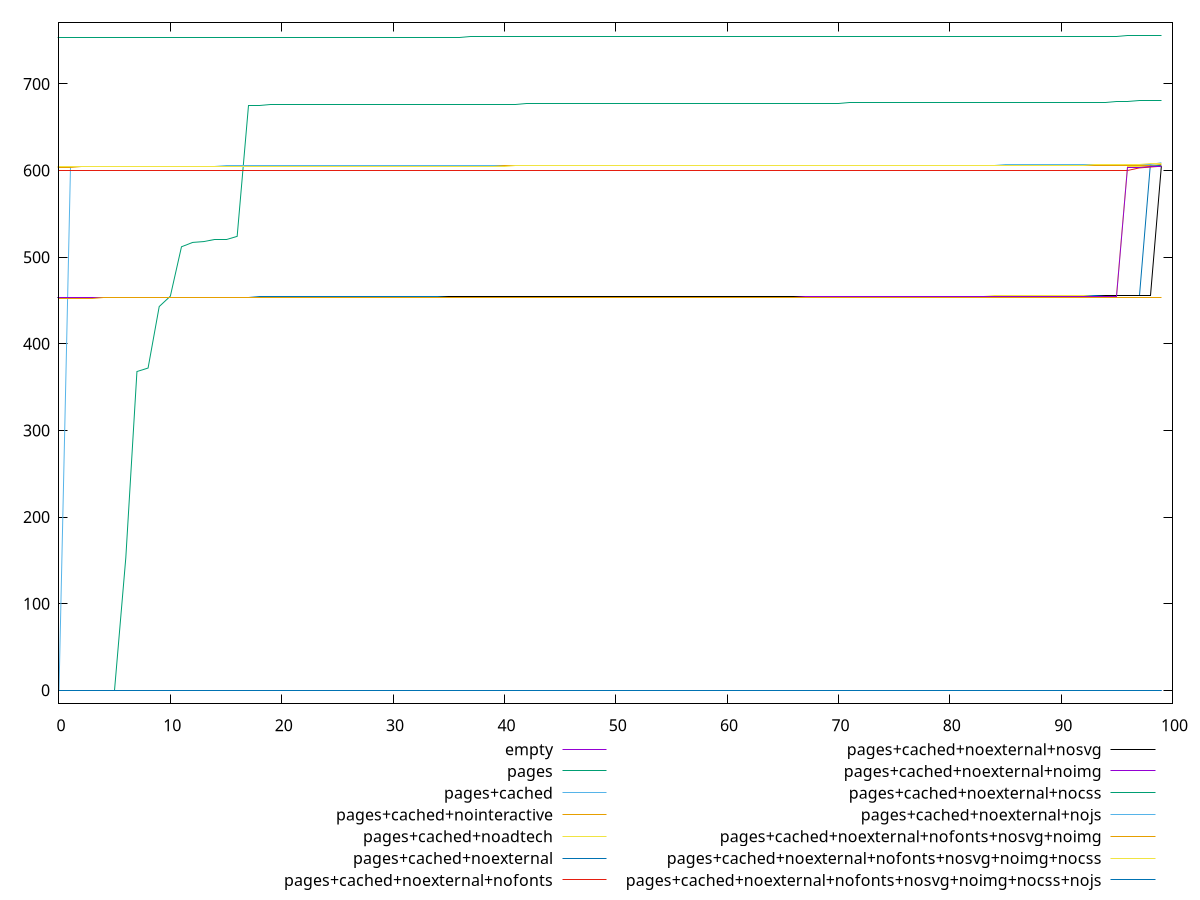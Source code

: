 reset
set terminal svg size 640, 620 enhanced background rgb 'white'
set output "report_00007_2020-12-11T15:55:29.892Z/uses-rel-preload/comparison/sorted/all_raw.svg"

$empty <<EOF
0 0
1 0
2 0
3 0
4 0
5 0
6 0
7 0
8 0
9 0
10 0
11 0
12 0
13 0
14 0
15 0
16 0
17 0
18 0
19 0
20 0
21 0
22 0
23 0
24 0
25 0
26 0
27 0
28 0
29 0
30 0
31 0
32 0
33 0
34 0
35 0
36 0
37 0
38 0
39 0
40 0
41 0
42 0
43 0
44 0
45 0
46 0
47 0
48 0
49 0
50 0
51 0
52 0
53 0
54 0
55 0
56 0
57 0
58 0
59 0
60 0
61 0
62 0
63 0
64 0
65 0
66 0
67 0
68 0
69 0
70 0
71 0
72 0
73 0
74 0
75 0
76 0
77 0
78 0
79 0
80 0
81 0
82 0
83 0
84 0
85 0
86 0
87 0
88 0
89 0
90 0
91 0
92 0
93 0
94 0
95 0
96 0
97 0
98 0
99 0
EOF

$pages <<EOF
0 0
1 0
2 0
3 0
4 0
5 0
6 153
7 368
8 372
9 443
10 455
11 512
12 517
13 518
14 520
15 520
16 524
17 675
18 675
19 676
20 676
21 676
22 676
23 676
24 676
25 676
26 676
27 676
28 676
29 676
30 676
31 676
32 676
33 676
34 676
35 676
36 676
37 676
38 676
39 676
40 676
41 676
42 677
43 677
44 677
45 677
46 677
47 677
48 677
49 677
50 677
51 677
52 677
53 677
54 677
55 677
56 677
57 677
58 677
59 677
60 677
61 677
62 677
63 677
64 677
65 677
66 677
67 677
68 677
69 677
70 677
71 678
72 678
73 678
74 678
75 678
76 678
77 678
78 678
79 678
80 678
81 678
82 678
83 678
84 678
85 678
86 679
87 679
88 679
89 679
90 679
91 679
92 679
93 679
94 679
95 680
96 680
97 681
98 681
99 681
EOF

$pagesCached <<EOF
0 0
1 605
2 605
3 605
4 605
5 605
6 605
7 605
8 605
9 605
10 605
11 605
12 605
13 605
14 605
15 606
16 606
17 606
18 606
19 606
20 606
21 606
22 606
23 606
24 606
25 606
26 606
27 606
28 606
29 606
30 606
31 606
32 606
33 606
34 606
35 606
36 606
37 606
38 606
39 606
40 606
41 606
42 606
43 606
44 606
45 606
46 606
47 606
48 606
49 606
50 606
51 606
52 606
53 606
54 606
55 606
56 606
57 606
58 606
59 606
60 606
61 606
62 606
63 606
64 606
65 606
66 606
67 606
68 606
69 606
70 606
71 606
72 606
73 606
74 606
75 606
76 606
77 606
78 606
79 606
80 606
81 606
82 606
83 606
84 606
85 607
86 607
87 607
88 607
89 607
90 607
91 607
92 607
93 607
94 607
95 607
96 607
97 607
98 607
99 609
EOF

$pagesCachedNointeractive <<EOF
0 604
1 604
2 605
3 605
4 605
5 605
6 605
7 605
8 605
9 605
10 605
11 605
12 605
13 605
14 605
15 605
16 605
17 605
18 605
19 605
20 605
21 605
22 605
23 605
24 605
25 605
26 605
27 605
28 605
29 605
30 605
31 605
32 605
33 605
34 605
35 605
36 605
37 605
38 605
39 605
40 606
41 606
42 606
43 606
44 606
45 606
46 606
47 606
48 606
49 606
50 606
51 606
52 606
53 606
54 606
55 606
56 606
57 606
58 606
59 606
60 606
61 606
62 606
63 606
64 606
65 606
66 606
67 606
68 606
69 606
70 606
71 606
72 606
73 606
74 606
75 606
76 606
77 606
78 606
79 606
80 606
81 606
82 606
83 606
84 606
85 606
86 606
87 606
88 606
89 606
90 606
91 606
92 606
93 606
94 606
95 606
96 606
97 606
98 606
99 607
EOF

$pagesCachedNoadtech <<EOF
0 454
1 454
2 454
3 454
4 454
5 454
6 454
7 454
8 454
9 454
10 454
11 454
12 454
13 454
14 454
15 454
16 454
17 454
18 454
19 455
20 455
21 455
22 455
23 455
24 455
25 455
26 455
27 455
28 455
29 455
30 455
31 455
32 455
33 455
34 455
35 455
36 455
37 455
38 455
39 455
40 455
41 455
42 455
43 455
44 455
45 455
46 455
47 455
48 455
49 455
50 455
51 455
52 455
53 455
54 455
55 455
56 455
57 455
58 455
59 455
60 455
61 455
62 455
63 455
64 455
65 455
66 455
67 455
68 455
69 455
70 455
71 455
72 455
73 455
74 455
75 455
76 455
77 455
78 455
79 455
80 455
81 455
82 455
83 455
84 456
85 456
86 456
87 456
88 456
89 456
90 456
91 456
92 456
93 456
94 456
95 456
96 605
97 605
98 605
99 606
EOF

$pagesCachedNoexternal <<EOF
0 454
1 454
2 454
3 454
4 454
5 454
6 454
7 454
8 454
9 454
10 454
11 454
12 454
13 454
14 454
15 454
16 454
17 454
18 455
19 455
20 455
21 455
22 455
23 455
24 455
25 455
26 455
27 455
28 455
29 455
30 455
31 455
32 455
33 455
34 455
35 455
36 455
37 455
38 455
39 455
40 455
41 455
42 455
43 455
44 455
45 455
46 455
47 455
48 455
49 455
50 455
51 455
52 455
53 455
54 455
55 455
56 455
57 455
58 455
59 455
60 455
61 455
62 455
63 455
64 455
65 455
66 455
67 455
68 455
69 455
70 455
71 455
72 455
73 455
74 455
75 455
76 455
77 455
78 455
79 455
80 455
81 455
82 455
83 455
84 455
85 455
86 455
87 455
88 455
89 455
90 455
91 455
92 455
93 456
94 456
95 456
96 456
97 456
98 605
99 606
EOF

$pagesCachedNoexternalNofonts <<EOF
0 600
1 600
2 600
3 600
4 600
5 600
6 600
7 600
8 600
9 600
10 600
11 600
12 600
13 600
14 600
15 600
16 600
17 600
18 600
19 600
20 600
21 600
22 600
23 600
24 600
25 600
26 600
27 600
28 600
29 600
30 600
31 600
32 600
33 600
34 600
35 600
36 600
37 600
38 600
39 600
40 600
41 600
42 600
43 600
44 600
45 600
46 600
47 600
48 600
49 600
50 600
51 600
52 600
53 600
54 600
55 600
56 600
57 600
58 600
59 600
60 600
61 600
62 600
63 600
64 600
65 600
66 600
67 600
68 600
69 600
70 600
71 600
72 600
73 600
74 600
75 600
76 600
77 600
78 600
79 600
80 600
81 600
82 600
83 600
84 600
85 600
86 600
87 600
88 600
89 600
90 600
91 600
92 600
93 600
94 600
95 600
96 600
97 603
98 604
99 605
EOF

$pagesCachedNoexternalNosvg <<EOF
0 454
1 454
2 454
3 454
4 454
5 454
6 454
7 454
8 454
9 454
10 454
11 454
12 454
13 454
14 454
15 454
16 454
17 454
18 454
19 454
20 454
21 454
22 454
23 454
24 454
25 454
26 454
27 454
28 454
29 454
30 454
31 454
32 454
33 454
34 454
35 455
36 455
37 455
38 455
39 455
40 455
41 455
42 455
43 455
44 455
45 455
46 455
47 455
48 455
49 455
50 455
51 455
52 455
53 455
54 455
55 455
56 455
57 455
58 455
59 455
60 455
61 455
62 455
63 455
64 455
65 455
66 455
67 455
68 455
69 455
70 455
71 455
72 455
73 455
74 455
75 455
76 455
77 455
78 455
79 455
80 455
81 455
82 455
83 455
84 455
85 455
86 455
87 455
88 455
89 455
90 455
91 455
92 455
93 455
94 456
95 456
96 456
97 456
98 456
99 605
EOF

$pagesCachedNoexternalNoimg <<EOF
0 453
1 453
2 453
3 453
4 454
5 454
6 454
7 454
8 454
9 454
10 454
11 454
12 454
13 454
14 454
15 454
16 454
17 454
18 454
19 454
20 454
21 454
22 454
23 454
24 454
25 454
26 454
27 454
28 454
29 454
30 454
31 454
32 454
33 454
34 454
35 454
36 454
37 454
38 454
39 454
40 454
41 454
42 454
43 454
44 454
45 454
46 454
47 454
48 454
49 454
50 454
51 454
52 454
53 454
54 454
55 454
56 454
57 454
58 454
59 454
60 454
61 454
62 454
63 454
64 454
65 454
66 454
67 455
68 455
69 455
70 455
71 455
72 455
73 455
74 455
75 455
76 455
77 455
78 455
79 455
80 455
81 455
82 455
83 455
84 455
85 455
86 455
87 455
88 455
89 455
90 455
91 455
92 455
93 455
94 455
95 455
96 604
97 604
98 605
99 605
EOF

$pagesCachedNoexternalNocss <<EOF
0 754
1 754
2 754
3 754
4 754
5 754
6 754
7 754
8 754
9 754
10 754
11 754
12 754
13 754
14 754
15 754
16 754
17 754
18 754
19 754
20 754
21 754
22 754
23 754
24 754
25 754
26 754
27 754
28 754
29 754
30 754
31 754
32 754
33 754
34 754
35 754
36 754
37 755
38 755
39 755
40 755
41 755
42 755
43 755
44 755
45 755
46 755
47 755
48 755
49 755
50 755
51 755
52 755
53 755
54 755
55 755
56 755
57 755
58 755
59 755
60 755
61 755
62 755
63 755
64 755
65 755
66 755
67 755
68 755
69 755
70 755
71 755
72 755
73 755
74 755
75 755
76 755
77 755
78 755
79 755
80 755
81 755
82 755
83 755
84 755
85 755
86 755
87 755
88 755
89 755
90 755
91 755
92 755
93 755
94 755
95 755
96 756
97 756
98 756
99 756
EOF

$pagesCachedNoexternalNojs <<EOF
0 0
1 0
2 0
3 0
4 0
5 0
6 0
7 0
8 0
9 0
10 0
11 0
12 0
13 0
14 0
15 0
16 0
17 0
18 0
19 0
20 0
21 0
22 0
23 0
24 0
25 0
26 0
27 0
28 0
29 0
30 0
31 0
32 0
33 0
34 0
35 0
36 0
37 0
38 0
39 0
40 0
41 0
42 0
43 0
44 0
45 0
46 0
47 0
48 0
49 0
50 0
51 0
52 0
53 0
54 0
55 0
56 0
57 0
58 0
59 0
60 0
61 0
62 0
63 0
64 0
65 0
66 0
67 0
68 0
69 0
70 0
71 0
72 0
73 0
74 0
75 0
76 0
77 0
78 0
79 0
80 0
81 0
82 0
83 0
84 0
85 0
86 0
87 0
88 0
89 0
90 0
91 0
92 0
93 0
94 0
95 0
96 0
97 0
98 0
99 0
EOF

$pagesCachedNoexternalNofontsNosvgNoimg <<EOF
0 452
1 452
2 452
3 452
4 453
5 453
6 453
7 453
8 453
9 453
10 453
11 453
12 453
13 453
14 453
15 453
16 453
17 453
18 453
19 453
20 453
21 453
22 453
23 453
24 453
25 453
26 453
27 453
28 453
29 453
30 453
31 453
32 453
33 453
34 453
35 453
36 453
37 453
38 453
39 453
40 453
41 453
42 453
43 453
44 453
45 453
46 453
47 453
48 453
49 453
50 453
51 453
52 453
53 453
54 453
55 453
56 453
57 453
58 453
59 453
60 453
61 453
62 453
63 453
64 453
65 453
66 453
67 453
68 453
69 453
70 453
71 453
72 453
73 453
74 453
75 453
76 453
77 453
78 453
79 454
80 454
81 454
82 454
83 454
84 454
85 454
86 454
87 454
88 454
89 454
90 454
91 454
92 454
93 454
94 454
95 454
96 454
97 454
98 454
99 454
EOF

$pagesCachedNoexternalNofontsNosvgNoimgNocss <<EOF
0 605
1 605
2 605
3 605
4 605
5 605
6 605
7 605
8 605
9 605
10 605
11 605
12 605
13 605
14 605
15 605
16 605
17 605
18 605
19 605
20 605
21 605
22 605
23 605
24 605
25 605
26 605
27 605
28 605
29 605
30 605
31 605
32 605
33 605
34 605
35 605
36 605
37 605
38 605
39 605
40 605
41 606
42 606
43 606
44 606
45 606
46 606
47 606
48 606
49 606
50 606
51 606
52 606
53 606
54 606
55 606
56 606
57 606
58 606
59 606
60 606
61 606
62 606
63 606
64 606
65 606
66 606
67 606
68 606
69 606
70 606
71 606
72 606
73 606
74 606
75 606
76 606
77 606
78 606
79 606
80 606
81 606
82 606
83 606
84 606
85 606
86 606
87 606
88 606
89 606
90 606
91 606
92 606
93 607
94 607
95 607
96 607
97 607
98 608
99 608
EOF

$pagesCachedNoexternalNofontsNosvgNoimgNocssNojs <<EOF
0 0
1 0
2 0
3 0
4 0
5 0
6 0
7 0
8 0
9 0
10 0
11 0
12 0
13 0
14 0
15 0
16 0
17 0
18 0
19 0
20 0
21 0
22 0
23 0
24 0
25 0
26 0
27 0
28 0
29 0
30 0
31 0
32 0
33 0
34 0
35 0
36 0
37 0
38 0
39 0
40 0
41 0
42 0
43 0
44 0
45 0
46 0
47 0
48 0
49 0
50 0
51 0
52 0
53 0
54 0
55 0
56 0
57 0
58 0
59 0
60 0
61 0
62 0
63 0
64 0
65 0
66 0
67 0
68 0
69 0
70 0
71 0
72 0
73 0
74 0
75 0
76 0
77 0
78 0
79 0
80 0
81 0
82 0
83 0
84 0
85 0
86 0
87 0
88 0
89 0
90 0
91 0
92 0
93 0
94 0
95 0
96 0
97 0
98 0
99 0
EOF

set key outside below
set yrange [-15.120000000000001:771.12]

plot \
  $empty title "empty" with line, \
  $pages title "pages" with line, \
  $pagesCached title "pages+cached" with line, \
  $pagesCachedNointeractive title "pages+cached+nointeractive" with line, \
  $pagesCachedNoadtech title "pages+cached+noadtech" with line, \
  $pagesCachedNoexternal title "pages+cached+noexternal" with line, \
  $pagesCachedNoexternalNofonts title "pages+cached+noexternal+nofonts" with line, \
  $pagesCachedNoexternalNosvg title "pages+cached+noexternal+nosvg" with line, \
  $pagesCachedNoexternalNoimg title "pages+cached+noexternal+noimg" with line, \
  $pagesCachedNoexternalNocss title "pages+cached+noexternal+nocss" with line, \
  $pagesCachedNoexternalNojs title "pages+cached+noexternal+nojs" with line, \
  $pagesCachedNoexternalNofontsNosvgNoimg title "pages+cached+noexternal+nofonts+nosvg+noimg" with line, \
  $pagesCachedNoexternalNofontsNosvgNoimgNocss title "pages+cached+noexternal+nofonts+nosvg+noimg+nocss" with line, \
  $pagesCachedNoexternalNofontsNosvgNoimgNocssNojs title "pages+cached+noexternal+nofonts+nosvg+noimg+nocss+nojs" with line, \


reset